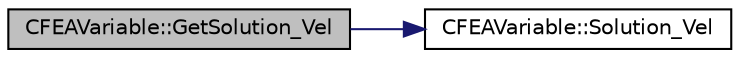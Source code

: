 digraph "CFEAVariable::GetSolution_Vel"
{
 // LATEX_PDF_SIZE
  edge [fontname="Helvetica",fontsize="10",labelfontname="Helvetica",labelfontsize="10"];
  node [fontname="Helvetica",fontsize="10",shape=record];
  rankdir="LR";
  Node1 [label="CFEAVariable::GetSolution_Vel",height=0.2,width=0.4,color="black", fillcolor="grey75", style="filled", fontcolor="black",tooltip="Get the velocity (Structural Analysis)."];
  Node1 -> Node2 [color="midnightblue",fontsize="10",style="solid",fontname="Helvetica"];
  Node2 [label="CFEAVariable::Solution_Vel",height=0.2,width=0.4,color="black", fillcolor="white", style="filled",URL="$classCFEAVariable.html#a2b1a9b9c0219daad1b3084238c603abb",tooltip="Wrappers to solution to access velocity and acceleration by name."];
}
